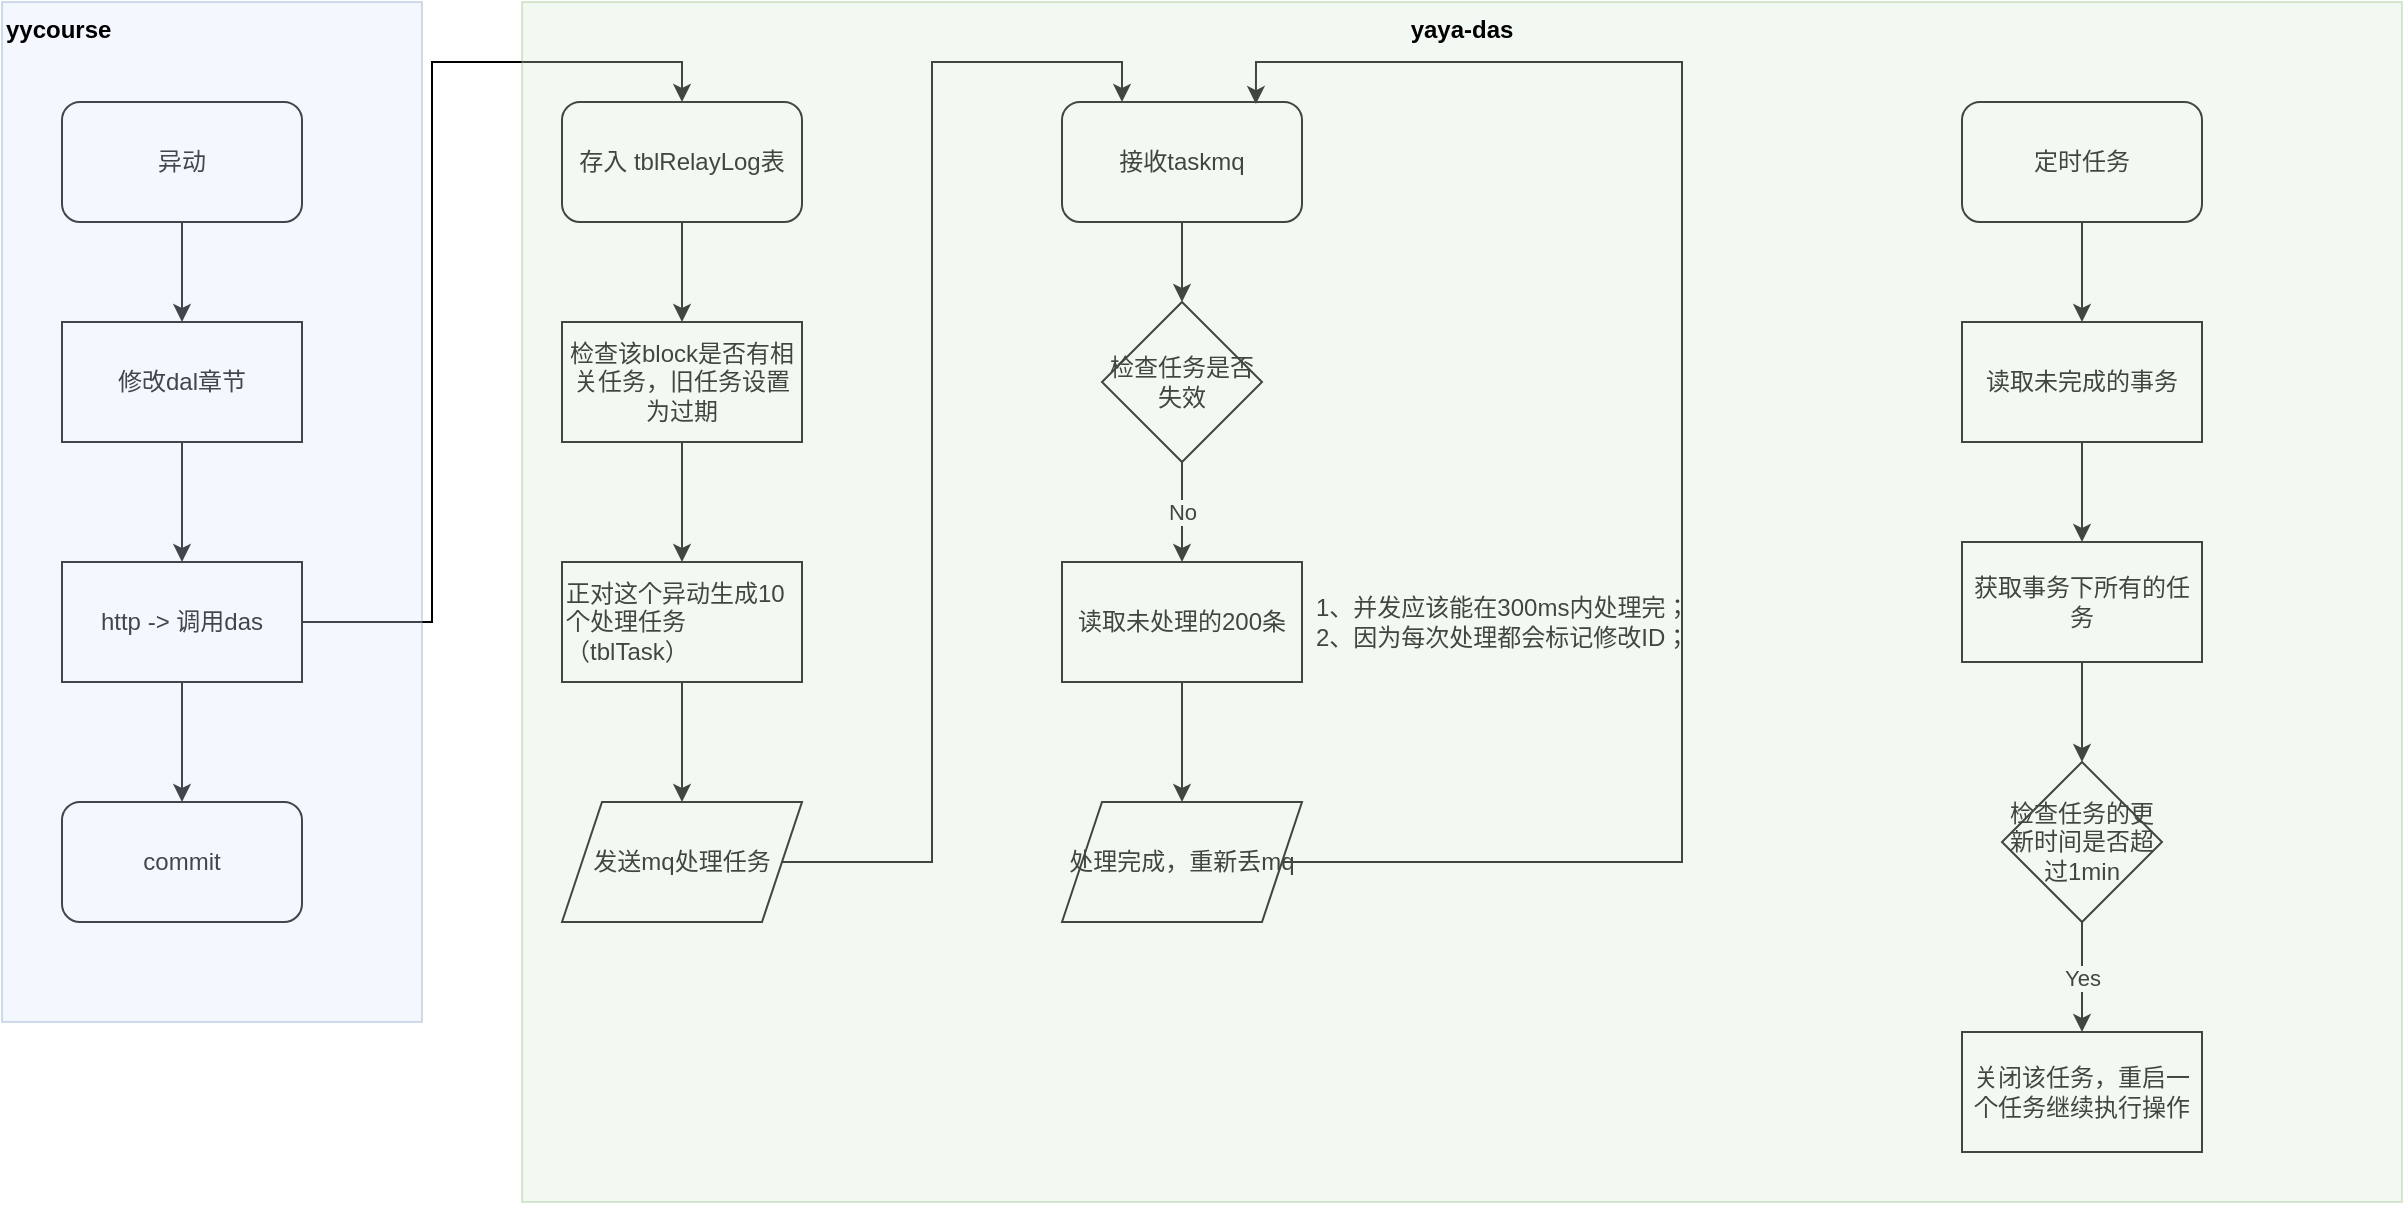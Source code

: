 <mxfile version="14.6.3" type="github">
  <diagram id="FTsLnch4HlFyqhqULBrF" name="Page-1">
    <mxGraphModel dx="1298" dy="808" grid="1" gridSize="10" guides="1" tooltips="1" connect="1" arrows="1" fold="1" page="1" pageScale="1" pageWidth="827" pageHeight="1169" math="0" shadow="0">
      <root>
        <mxCell id="0" />
        <mxCell id="1" parent="0" />
        <mxCell id="K8I8hze1wbLU0t1OaI2h-3" style="edgeStyle=orthogonalEdgeStyle;rounded=0;orthogonalLoop=1;jettySize=auto;html=1;entryX=0.5;entryY=0;entryDx=0;entryDy=0;" edge="1" parent="1" source="K8I8hze1wbLU0t1OaI2h-1" target="K8I8hze1wbLU0t1OaI2h-2">
          <mxGeometry relative="1" as="geometry" />
        </mxCell>
        <mxCell id="K8I8hze1wbLU0t1OaI2h-1" value="异动" style="rounded=1;whiteSpace=wrap;html=1;" vertex="1" parent="1">
          <mxGeometry x="50" y="90" width="120" height="60" as="geometry" />
        </mxCell>
        <mxCell id="K8I8hze1wbLU0t1OaI2h-6" style="edgeStyle=orthogonalEdgeStyle;rounded=0;orthogonalLoop=1;jettySize=auto;html=1;entryX=0.5;entryY=0;entryDx=0;entryDy=0;" edge="1" parent="1" source="K8I8hze1wbLU0t1OaI2h-2" target="K8I8hze1wbLU0t1OaI2h-5">
          <mxGeometry relative="1" as="geometry" />
        </mxCell>
        <mxCell id="K8I8hze1wbLU0t1OaI2h-2" value="修改dal章节" style="rounded=0;whiteSpace=wrap;html=1;" vertex="1" parent="1">
          <mxGeometry x="50" y="200" width="120" height="60" as="geometry" />
        </mxCell>
        <mxCell id="K8I8hze1wbLU0t1OaI2h-8" style="edgeStyle=orthogonalEdgeStyle;rounded=0;orthogonalLoop=1;jettySize=auto;html=1;entryX=0.5;entryY=0;entryDx=0;entryDy=0;" edge="1" parent="1" source="K8I8hze1wbLU0t1OaI2h-5" target="K8I8hze1wbLU0t1OaI2h-7">
          <mxGeometry relative="1" as="geometry" />
        </mxCell>
        <mxCell id="K8I8hze1wbLU0t1OaI2h-21" style="edgeStyle=orthogonalEdgeStyle;rounded=0;orthogonalLoop=1;jettySize=auto;html=1;entryX=0.5;entryY=0;entryDx=0;entryDy=0;" edge="1" parent="1" source="K8I8hze1wbLU0t1OaI2h-5" target="K8I8hze1wbLU0t1OaI2h-9">
          <mxGeometry relative="1" as="geometry" />
        </mxCell>
        <mxCell id="K8I8hze1wbLU0t1OaI2h-5" value="http -&amp;gt; 调用das" style="rounded=0;whiteSpace=wrap;html=1;" vertex="1" parent="1">
          <mxGeometry x="50" y="320" width="120" height="60" as="geometry" />
        </mxCell>
        <mxCell id="K8I8hze1wbLU0t1OaI2h-7" value="commit" style="rounded=1;whiteSpace=wrap;html=1;" vertex="1" parent="1">
          <mxGeometry x="50" y="440" width="120" height="60" as="geometry" />
        </mxCell>
        <mxCell id="K8I8hze1wbLU0t1OaI2h-25" style="edgeStyle=orthogonalEdgeStyle;rounded=0;orthogonalLoop=1;jettySize=auto;html=1;entryX=0.5;entryY=0;entryDx=0;entryDy=0;" edge="1" parent="1" source="K8I8hze1wbLU0t1OaI2h-9" target="K8I8hze1wbLU0t1OaI2h-24">
          <mxGeometry relative="1" as="geometry" />
        </mxCell>
        <mxCell id="K8I8hze1wbLU0t1OaI2h-9" value="存入 tblRelayLog表" style="rounded=1;whiteSpace=wrap;html=1;" vertex="1" parent="1">
          <mxGeometry x="300" y="90" width="120" height="60" as="geometry" />
        </mxCell>
        <mxCell id="K8I8hze1wbLU0t1OaI2h-20" style="edgeStyle=orthogonalEdgeStyle;rounded=0;orthogonalLoop=1;jettySize=auto;html=1;entryX=0.5;entryY=0;entryDx=0;entryDy=0;" edge="1" parent="1" source="K8I8hze1wbLU0t1OaI2h-16" target="K8I8hze1wbLU0t1OaI2h-19">
          <mxGeometry relative="1" as="geometry" />
        </mxCell>
        <mxCell id="K8I8hze1wbLU0t1OaI2h-16" value="&lt;span&gt;正对这个异动生成10个处理任务（&lt;/span&gt;&lt;span&gt;tblTask）&lt;/span&gt;" style="rounded=0;whiteSpace=wrap;html=1;align=left;" vertex="1" parent="1">
          <mxGeometry x="300" y="320" width="120" height="60" as="geometry" />
        </mxCell>
        <mxCell id="K8I8hze1wbLU0t1OaI2h-38" style="edgeStyle=orthogonalEdgeStyle;rounded=0;orthogonalLoop=1;jettySize=auto;html=1;entryX=0.25;entryY=0;entryDx=0;entryDy=0;" edge="1" parent="1" source="K8I8hze1wbLU0t1OaI2h-19" target="K8I8hze1wbLU0t1OaI2h-22">
          <mxGeometry relative="1" as="geometry">
            <Array as="points">
              <mxPoint x="485" y="470" />
              <mxPoint x="485" y="70" />
              <mxPoint x="580" y="70" />
            </Array>
          </mxGeometry>
        </mxCell>
        <mxCell id="K8I8hze1wbLU0t1OaI2h-19" value="发送mq处理任务" style="shape=parallelogram;perimeter=parallelogramPerimeter;whiteSpace=wrap;html=1;fixedSize=1;" vertex="1" parent="1">
          <mxGeometry x="300" y="440" width="120" height="60" as="geometry" />
        </mxCell>
        <mxCell id="K8I8hze1wbLU0t1OaI2h-28" style="edgeStyle=orthogonalEdgeStyle;rounded=0;orthogonalLoop=1;jettySize=auto;html=1;entryX=0.5;entryY=0;entryDx=0;entryDy=0;" edge="1" parent="1" source="K8I8hze1wbLU0t1OaI2h-22" target="K8I8hze1wbLU0t1OaI2h-27">
          <mxGeometry relative="1" as="geometry" />
        </mxCell>
        <mxCell id="K8I8hze1wbLU0t1OaI2h-22" value="接收taskmq" style="rounded=1;whiteSpace=wrap;html=1;" vertex="1" parent="1">
          <mxGeometry x="550" y="90" width="120" height="60" as="geometry" />
        </mxCell>
        <mxCell id="K8I8hze1wbLU0t1OaI2h-26" style="edgeStyle=orthogonalEdgeStyle;rounded=0;orthogonalLoop=1;jettySize=auto;html=1;" edge="1" parent="1" source="K8I8hze1wbLU0t1OaI2h-24" target="K8I8hze1wbLU0t1OaI2h-16">
          <mxGeometry relative="1" as="geometry" />
        </mxCell>
        <mxCell id="K8I8hze1wbLU0t1OaI2h-24" value="检查该block是否有相关任务，旧任务设置为过期" style="rounded=0;whiteSpace=wrap;html=1;" vertex="1" parent="1">
          <mxGeometry x="300" y="200" width="120" height="60" as="geometry" />
        </mxCell>
        <mxCell id="K8I8hze1wbLU0t1OaI2h-33" value="No" style="edgeStyle=orthogonalEdgeStyle;rounded=0;orthogonalLoop=1;jettySize=auto;html=1;entryX=0.5;entryY=0;entryDx=0;entryDy=0;" edge="1" parent="1" source="K8I8hze1wbLU0t1OaI2h-27" target="K8I8hze1wbLU0t1OaI2h-29">
          <mxGeometry relative="1" as="geometry" />
        </mxCell>
        <mxCell id="K8I8hze1wbLU0t1OaI2h-27" value="&lt;span&gt;检查任务是否失效&lt;/span&gt;" style="rhombus;whiteSpace=wrap;html=1;" vertex="1" parent="1">
          <mxGeometry x="570" y="190" width="80" height="80" as="geometry" />
        </mxCell>
        <mxCell id="K8I8hze1wbLU0t1OaI2h-36" style="edgeStyle=orthogonalEdgeStyle;rounded=0;orthogonalLoop=1;jettySize=auto;html=1;" edge="1" parent="1" source="K8I8hze1wbLU0t1OaI2h-29" target="K8I8hze1wbLU0t1OaI2h-35">
          <mxGeometry relative="1" as="geometry" />
        </mxCell>
        <mxCell id="K8I8hze1wbLU0t1OaI2h-29" value="读取未处理的200条" style="rounded=0;whiteSpace=wrap;html=1;" vertex="1" parent="1">
          <mxGeometry x="550" y="320" width="120" height="60" as="geometry" />
        </mxCell>
        <mxCell id="K8I8hze1wbLU0t1OaI2h-31" value="1、并发应该能在300ms内处理完；&lt;br&gt;2、因为每次处理都会标记修改ID；" style="text;html=1;align=left;verticalAlign=middle;resizable=0;points=[];autosize=1;strokeColor=none;" vertex="1" parent="1">
          <mxGeometry x="675" y="335" width="200" height="30" as="geometry" />
        </mxCell>
        <mxCell id="K8I8hze1wbLU0t1OaI2h-37" style="edgeStyle=orthogonalEdgeStyle;rounded=0;orthogonalLoop=1;jettySize=auto;html=1;entryX=0.808;entryY=0.017;entryDx=0;entryDy=0;entryPerimeter=0;" edge="1" parent="1" source="K8I8hze1wbLU0t1OaI2h-35" target="K8I8hze1wbLU0t1OaI2h-22">
          <mxGeometry relative="1" as="geometry">
            <Array as="points">
              <mxPoint x="860" y="470" />
              <mxPoint x="860" y="70" />
              <mxPoint x="647" y="70" />
            </Array>
          </mxGeometry>
        </mxCell>
        <mxCell id="K8I8hze1wbLU0t1OaI2h-35" value="处理完成，重新丢mq" style="shape=parallelogram;perimeter=parallelogramPerimeter;whiteSpace=wrap;html=1;fixedSize=1;align=center;" vertex="1" parent="1">
          <mxGeometry x="550" y="440" width="120" height="60" as="geometry" />
        </mxCell>
        <mxCell id="K8I8hze1wbLU0t1OaI2h-41" style="edgeStyle=orthogonalEdgeStyle;rounded=0;orthogonalLoop=1;jettySize=auto;html=1;entryX=0.5;entryY=0;entryDx=0;entryDy=0;" edge="1" parent="1" source="K8I8hze1wbLU0t1OaI2h-39" target="K8I8hze1wbLU0t1OaI2h-40">
          <mxGeometry relative="1" as="geometry" />
        </mxCell>
        <mxCell id="K8I8hze1wbLU0t1OaI2h-39" value="定时任务" style="rounded=1;whiteSpace=wrap;html=1;align=center;" vertex="1" parent="1">
          <mxGeometry x="1000" y="90" width="120" height="60" as="geometry" />
        </mxCell>
        <mxCell id="K8I8hze1wbLU0t1OaI2h-43" style="edgeStyle=orthogonalEdgeStyle;rounded=0;orthogonalLoop=1;jettySize=auto;html=1;entryX=0.5;entryY=0;entryDx=0;entryDy=0;" edge="1" parent="1" source="K8I8hze1wbLU0t1OaI2h-40" target="K8I8hze1wbLU0t1OaI2h-42">
          <mxGeometry relative="1" as="geometry" />
        </mxCell>
        <mxCell id="K8I8hze1wbLU0t1OaI2h-40" value="读取未完成的事务" style="rounded=0;whiteSpace=wrap;html=1;align=center;" vertex="1" parent="1">
          <mxGeometry x="1000" y="200" width="120" height="60" as="geometry" />
        </mxCell>
        <mxCell id="K8I8hze1wbLU0t1OaI2h-45" style="edgeStyle=orthogonalEdgeStyle;rounded=0;orthogonalLoop=1;jettySize=auto;html=1;entryX=0.5;entryY=0;entryDx=0;entryDy=0;" edge="1" parent="1" source="K8I8hze1wbLU0t1OaI2h-42" target="K8I8hze1wbLU0t1OaI2h-46">
          <mxGeometry relative="1" as="geometry">
            <mxPoint x="1060" y="430" as="targetPoint" />
          </mxGeometry>
        </mxCell>
        <mxCell id="K8I8hze1wbLU0t1OaI2h-42" value="获取事务下所有的任务" style="rounded=0;whiteSpace=wrap;html=1;align=center;" vertex="1" parent="1">
          <mxGeometry x="1000" y="310" width="120" height="60" as="geometry" />
        </mxCell>
        <mxCell id="K8I8hze1wbLU0t1OaI2h-48" value="Yes" style="edgeStyle=orthogonalEdgeStyle;rounded=0;orthogonalLoop=1;jettySize=auto;html=1;entryX=0.5;entryY=0;entryDx=0;entryDy=0;" edge="1" parent="1" source="K8I8hze1wbLU0t1OaI2h-46" target="K8I8hze1wbLU0t1OaI2h-47">
          <mxGeometry relative="1" as="geometry" />
        </mxCell>
        <mxCell id="K8I8hze1wbLU0t1OaI2h-46" value="&lt;span&gt;检查任务的更新时间是否超过1min&lt;/span&gt;" style="rhombus;whiteSpace=wrap;html=1;align=center;" vertex="1" parent="1">
          <mxGeometry x="1020" y="420" width="80" height="80" as="geometry" />
        </mxCell>
        <mxCell id="K8I8hze1wbLU0t1OaI2h-47" value="关闭该任务，重启一个任务继续执行操作" style="rounded=0;whiteSpace=wrap;html=1;align=center;" vertex="1" parent="1">
          <mxGeometry x="1000" y="555" width="120" height="60" as="geometry" />
        </mxCell>
        <mxCell id="K8I8hze1wbLU0t1OaI2h-49" value="&lt;b&gt;yycourse&lt;/b&gt;" style="rounded=0;whiteSpace=wrap;html=1;align=left;opacity=30;fillColor=#dae8fc;strokeColor=#6c8ebf;verticalAlign=top;" vertex="1" parent="1">
          <mxGeometry x="20" y="40" width="210" height="510" as="geometry" />
        </mxCell>
        <mxCell id="K8I8hze1wbLU0t1OaI2h-50" value="yaya-das" style="rounded=0;whiteSpace=wrap;html=1;align=center;opacity=30;fillColor=#d5e8d4;strokeColor=#82b366;verticalAlign=top;fontStyle=1" vertex="1" parent="1">
          <mxGeometry x="280" y="40" width="940" height="600" as="geometry" />
        </mxCell>
      </root>
    </mxGraphModel>
  </diagram>
</mxfile>
